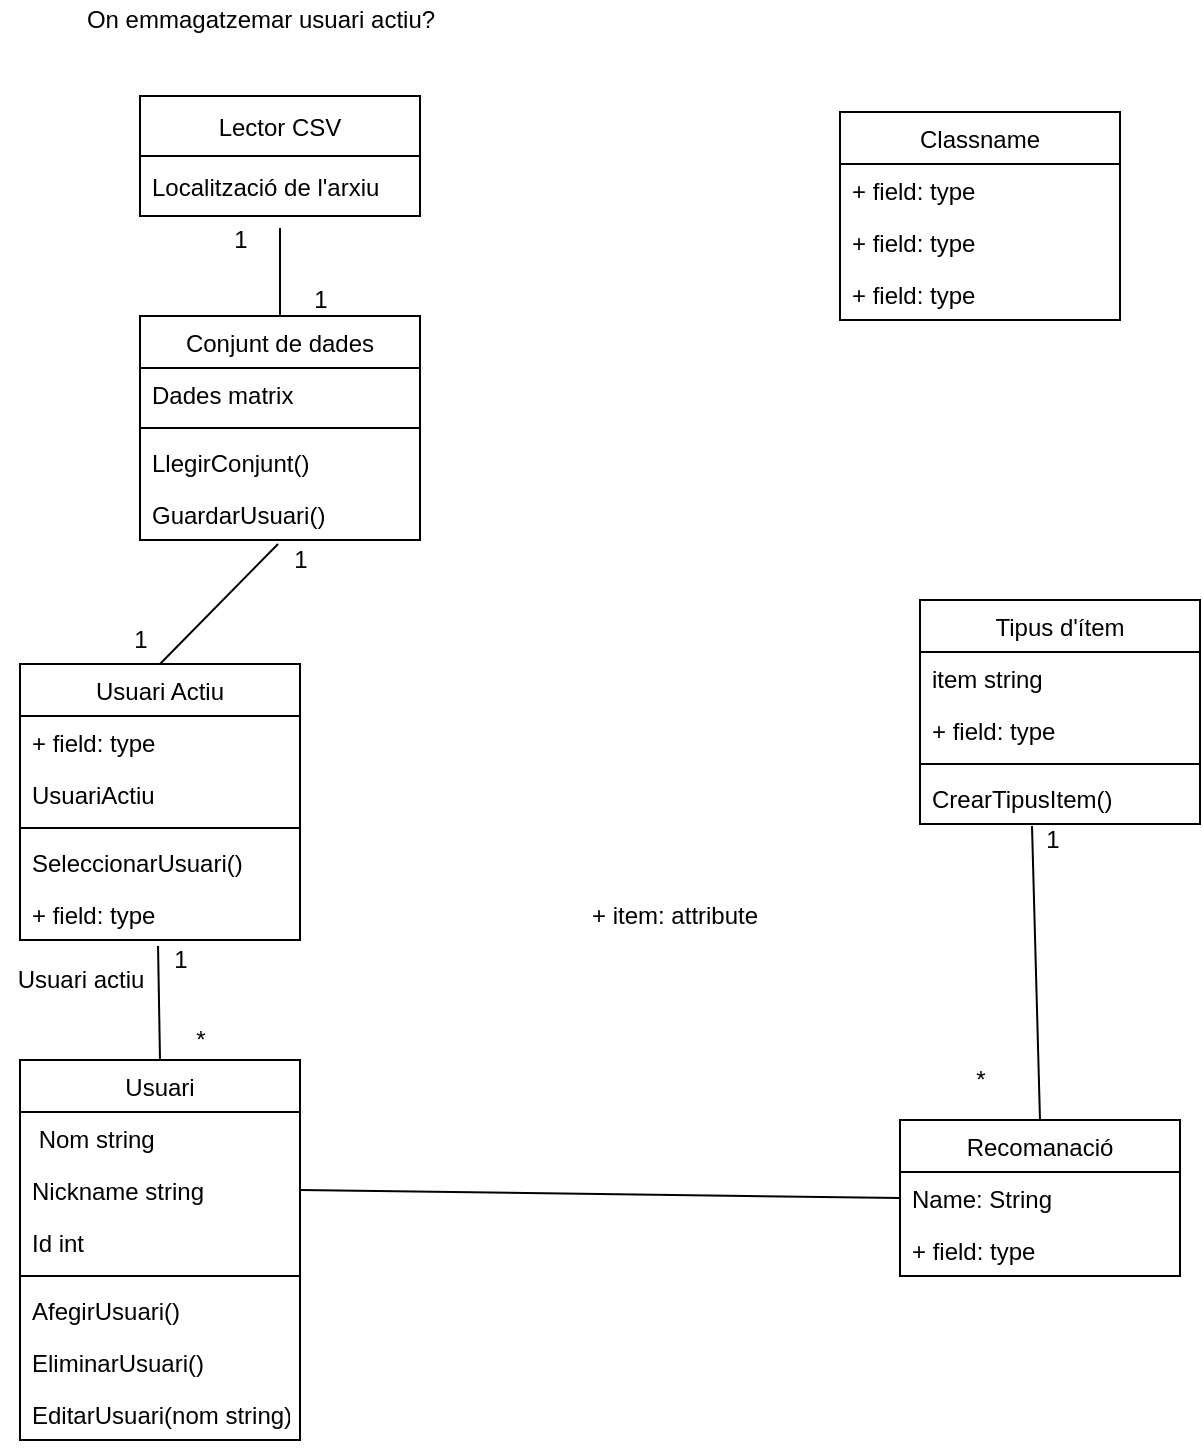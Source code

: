 <mxfile version="15.5.1" type="google"><diagram id="ixxHdyGe0ETUKMBRseKs" name="Page-1"><mxGraphModel dx="1516" dy="776" grid="1" gridSize="10" guides="1" tooltips="1" connect="1" arrows="1" fold="1" page="1" pageScale="1" pageWidth="827" pageHeight="1169" math="0" shadow="0"><root><mxCell id="0"/><mxCell id="1" parent="0"/><mxCell id="oLJbCYHqdHpC6FpuydZZ-7" value="Lector CSV" style="swimlane;fontStyle=0;childLayout=stackLayout;horizontal=1;startSize=30;horizontalStack=0;resizeParent=1;resizeParentMax=0;resizeLast=0;collapsible=1;marginBottom=0;" vertex="1" parent="1"><mxGeometry x="50" y="118" width="140" height="60" as="geometry"/></mxCell><mxCell id="oLJbCYHqdHpC6FpuydZZ-8" value="Localització de l'arxiu" style="text;strokeColor=none;fillColor=none;align=left;verticalAlign=middle;spacingLeft=4;spacingRight=4;overflow=hidden;points=[[0,0.5],[1,0.5]];portConstraint=eastwest;rotatable=0;" vertex="1" parent="oLJbCYHqdHpC6FpuydZZ-7"><mxGeometry y="30" width="140" height="30" as="geometry"/></mxCell><mxCell id="oLJbCYHqdHpC6FpuydZZ-11" value="Conjunt de dades" style="swimlane;fontStyle=0;childLayout=stackLayout;horizontal=1;startSize=26;fillColor=none;horizontalStack=0;resizeParent=1;resizeParentMax=0;resizeLast=0;collapsible=1;marginBottom=0;verticalAlign=top;" vertex="1" parent="1"><mxGeometry x="50" y="228" width="140" height="112" as="geometry"/></mxCell><mxCell id="oLJbCYHqdHpC6FpuydZZ-12" value="Dades matrix" style="text;strokeColor=none;fillColor=none;align=left;verticalAlign=top;spacingLeft=4;spacingRight=4;overflow=hidden;rotatable=0;points=[[0,0.5],[1,0.5]];portConstraint=eastwest;" vertex="1" parent="oLJbCYHqdHpC6FpuydZZ-11"><mxGeometry y="26" width="140" height="26" as="geometry"/></mxCell><mxCell id="oLJbCYHqdHpC6FpuydZZ-31" value="" style="line;strokeWidth=1;fillColor=none;align=left;verticalAlign=middle;spacingTop=-1;spacingLeft=3;spacingRight=3;rotatable=0;labelPosition=right;points=[];portConstraint=eastwest;" vertex="1" parent="oLJbCYHqdHpC6FpuydZZ-11"><mxGeometry y="52" width="140" height="8" as="geometry"/></mxCell><mxCell id="oLJbCYHqdHpC6FpuydZZ-44" value="LlegirConjunt()" style="text;strokeColor=none;fillColor=none;align=left;verticalAlign=top;spacingLeft=4;spacingRight=4;overflow=hidden;rotatable=0;points=[[0,0.5],[1,0.5]];portConstraint=eastwest;" vertex="1" parent="oLJbCYHqdHpC6FpuydZZ-11"><mxGeometry y="60" width="140" height="26" as="geometry"/></mxCell><mxCell id="oLJbCYHqdHpC6FpuydZZ-52" value="GuardarUsuari()" style="text;strokeColor=none;fillColor=none;align=left;verticalAlign=top;spacingLeft=4;spacingRight=4;overflow=hidden;rotatable=0;points=[[0,0.5],[1,0.5]];portConstraint=eastwest;" vertex="1" parent="oLJbCYHqdHpC6FpuydZZ-11"><mxGeometry y="86" width="140" height="26" as="geometry"/></mxCell><mxCell id="oLJbCYHqdHpC6FpuydZZ-19" value="Usuari" style="swimlane;fontStyle=0;childLayout=stackLayout;horizontal=1;startSize=26;fillColor=none;horizontalStack=0;resizeParent=1;resizeParentMax=0;resizeLast=0;collapsible=1;marginBottom=0;verticalAlign=top;" vertex="1" parent="1"><mxGeometry x="-10" y="600" width="140" height="190" as="geometry"/></mxCell><mxCell id="oLJbCYHqdHpC6FpuydZZ-20" value=" Nom string" style="text;strokeColor=none;fillColor=none;align=left;verticalAlign=top;spacingLeft=4;spacingRight=4;overflow=hidden;rotatable=0;points=[[0,0.5],[1,0.5]];portConstraint=eastwest;" vertex="1" parent="oLJbCYHqdHpC6FpuydZZ-19"><mxGeometry y="26" width="140" height="26" as="geometry"/></mxCell><mxCell id="oLJbCYHqdHpC6FpuydZZ-21" value="Nickname string" style="text;strokeColor=none;fillColor=none;align=left;verticalAlign=top;spacingLeft=4;spacingRight=4;overflow=hidden;rotatable=0;points=[[0,0.5],[1,0.5]];portConstraint=eastwest;" vertex="1" parent="oLJbCYHqdHpC6FpuydZZ-19"><mxGeometry y="52" width="140" height="26" as="geometry"/></mxCell><mxCell id="oLJbCYHqdHpC6FpuydZZ-22" value="Id int" style="text;strokeColor=none;fillColor=none;align=left;verticalAlign=top;spacingLeft=4;spacingRight=4;overflow=hidden;rotatable=0;points=[[0,0.5],[1,0.5]];portConstraint=eastwest;" vertex="1" parent="oLJbCYHqdHpC6FpuydZZ-19"><mxGeometry y="78" width="140" height="26" as="geometry"/></mxCell><mxCell id="oLJbCYHqdHpC6FpuydZZ-45" value="" style="line;strokeWidth=1;fillColor=none;align=left;verticalAlign=middle;spacingTop=-1;spacingLeft=3;spacingRight=3;rotatable=0;labelPosition=right;points=[];portConstraint=eastwest;" vertex="1" parent="oLJbCYHqdHpC6FpuydZZ-19"><mxGeometry y="104" width="140" height="8" as="geometry"/></mxCell><mxCell id="oLJbCYHqdHpC6FpuydZZ-46" value="AfegirUsuari()&#10;" style="text;strokeColor=none;fillColor=none;align=left;verticalAlign=top;spacingLeft=4;spacingRight=4;overflow=hidden;rotatable=0;points=[[0,0.5],[1,0.5]];portConstraint=eastwest;" vertex="1" parent="oLJbCYHqdHpC6FpuydZZ-19"><mxGeometry y="112" width="140" height="26" as="geometry"/></mxCell><mxCell id="oLJbCYHqdHpC6FpuydZZ-47" value="EliminarUsuari()" style="text;strokeColor=none;fillColor=none;align=left;verticalAlign=top;spacingLeft=4;spacingRight=4;overflow=hidden;rotatable=0;points=[[0,0.5],[1,0.5]];portConstraint=eastwest;" vertex="1" parent="oLJbCYHqdHpC6FpuydZZ-19"><mxGeometry y="138" width="140" height="26" as="geometry"/></mxCell><mxCell id="oLJbCYHqdHpC6FpuydZZ-48" value="EditarUsuari(nom string)" style="text;strokeColor=none;fillColor=none;align=left;verticalAlign=top;spacingLeft=4;spacingRight=4;overflow=hidden;rotatable=0;points=[[0,0.5],[1,0.5]];portConstraint=eastwest;" vertex="1" parent="oLJbCYHqdHpC6FpuydZZ-19"><mxGeometry y="164" width="140" height="26" as="geometry"/></mxCell><mxCell id="oLJbCYHqdHpC6FpuydZZ-23" value="Classname" style="swimlane;fontStyle=0;childLayout=stackLayout;horizontal=1;startSize=26;fillColor=none;horizontalStack=0;resizeParent=1;resizeParentMax=0;resizeLast=0;collapsible=1;marginBottom=0;verticalAlign=top;" vertex="1" parent="1"><mxGeometry x="400" y="126" width="140" height="104" as="geometry"/></mxCell><mxCell id="oLJbCYHqdHpC6FpuydZZ-24" value="+ field: type" style="text;strokeColor=none;fillColor=none;align=left;verticalAlign=top;spacingLeft=4;spacingRight=4;overflow=hidden;rotatable=0;points=[[0,0.5],[1,0.5]];portConstraint=eastwest;" vertex="1" parent="oLJbCYHqdHpC6FpuydZZ-23"><mxGeometry y="26" width="140" height="26" as="geometry"/></mxCell><mxCell id="oLJbCYHqdHpC6FpuydZZ-25" value="+ field: type" style="text;strokeColor=none;fillColor=none;align=left;verticalAlign=top;spacingLeft=4;spacingRight=4;overflow=hidden;rotatable=0;points=[[0,0.5],[1,0.5]];portConstraint=eastwest;" vertex="1" parent="oLJbCYHqdHpC6FpuydZZ-23"><mxGeometry y="52" width="140" height="26" as="geometry"/></mxCell><mxCell id="oLJbCYHqdHpC6FpuydZZ-26" value="+ field: type" style="text;strokeColor=none;fillColor=none;align=left;verticalAlign=top;spacingLeft=4;spacingRight=4;overflow=hidden;rotatable=0;points=[[0,0.5],[1,0.5]];portConstraint=eastwest;" vertex="1" parent="oLJbCYHqdHpC6FpuydZZ-23"><mxGeometry y="78" width="140" height="26" as="geometry"/></mxCell><mxCell id="oLJbCYHqdHpC6FpuydZZ-27" value="Tipus d'ítem" style="swimlane;fontStyle=0;childLayout=stackLayout;horizontal=1;startSize=26;fillColor=none;horizontalStack=0;resizeParent=1;resizeParentMax=0;resizeLast=0;collapsible=1;marginBottom=0;verticalAlign=top;" vertex="1" parent="1"><mxGeometry x="440" y="370" width="140" height="112" as="geometry"/></mxCell><mxCell id="oLJbCYHqdHpC6FpuydZZ-28" value="item string" style="text;strokeColor=none;fillColor=none;align=left;verticalAlign=top;spacingLeft=4;spacingRight=4;overflow=hidden;rotatable=0;points=[[0,0.5],[1,0.5]];portConstraint=eastwest;" vertex="1" parent="oLJbCYHqdHpC6FpuydZZ-27"><mxGeometry y="26" width="140" height="26" as="geometry"/></mxCell><mxCell id="oLJbCYHqdHpC6FpuydZZ-29" value="+ field: type" style="text;strokeColor=none;fillColor=none;align=left;verticalAlign=top;spacingLeft=4;spacingRight=4;overflow=hidden;rotatable=0;points=[[0,0.5],[1,0.5]];portConstraint=eastwest;" vertex="1" parent="oLJbCYHqdHpC6FpuydZZ-27"><mxGeometry y="52" width="140" height="26" as="geometry"/></mxCell><mxCell id="oLJbCYHqdHpC6FpuydZZ-67" value="" style="line;strokeWidth=1;fillColor=none;align=left;verticalAlign=middle;spacingTop=-1;spacingLeft=3;spacingRight=3;rotatable=0;labelPosition=right;points=[];portConstraint=eastwest;" vertex="1" parent="oLJbCYHqdHpC6FpuydZZ-27"><mxGeometry y="78" width="140" height="8" as="geometry"/></mxCell><mxCell id="oLJbCYHqdHpC6FpuydZZ-30" value="CrearTipusItem()" style="text;strokeColor=none;fillColor=none;align=left;verticalAlign=top;spacingLeft=4;spacingRight=4;overflow=hidden;rotatable=0;points=[[0,0.5],[1,0.5]];portConstraint=eastwest;" vertex="1" parent="oLJbCYHqdHpC6FpuydZZ-27"><mxGeometry y="86" width="140" height="26" as="geometry"/></mxCell><mxCell id="oLJbCYHqdHpC6FpuydZZ-32" value="Recomanació" style="swimlane;fontStyle=0;childLayout=stackLayout;horizontal=1;startSize=26;fillColor=none;horizontalStack=0;resizeParent=1;resizeParentMax=0;resizeLast=0;collapsible=1;marginBottom=0;verticalAlign=top;" vertex="1" parent="1"><mxGeometry x="430" y="630" width="140" height="78" as="geometry"/></mxCell><mxCell id="oLJbCYHqdHpC6FpuydZZ-34" value="Name: String" style="text;strokeColor=none;fillColor=none;align=left;verticalAlign=top;spacingLeft=4;spacingRight=4;overflow=hidden;rotatable=0;points=[[0,0.5],[1,0.5]];portConstraint=eastwest;" vertex="1" parent="oLJbCYHqdHpC6FpuydZZ-32"><mxGeometry y="26" width="140" height="26" as="geometry"/></mxCell><mxCell id="oLJbCYHqdHpC6FpuydZZ-35" value="+ field: type" style="text;strokeColor=none;fillColor=none;align=left;verticalAlign=top;spacingLeft=4;spacingRight=4;overflow=hidden;rotatable=0;points=[[0,0.5],[1,0.5]];portConstraint=eastwest;" vertex="1" parent="oLJbCYHqdHpC6FpuydZZ-32"><mxGeometry y="52" width="140" height="26" as="geometry"/></mxCell><mxCell id="oLJbCYHqdHpC6FpuydZZ-37" value="" style="endArrow=none;html=1;rounded=0;exitX=1;exitY=0.5;exitDx=0;exitDy=0;entryX=0;entryY=0.5;entryDx=0;entryDy=0;" edge="1" parent="1" source="oLJbCYHqdHpC6FpuydZZ-21" target="oLJbCYHqdHpC6FpuydZZ-34"><mxGeometry width="50" height="50" relative="1" as="geometry"><mxPoint x="-10" y="370" as="sourcePoint"/><mxPoint x="240" y="550" as="targetPoint"/></mxGeometry></mxCell><mxCell id="oLJbCYHqdHpC6FpuydZZ-38" value="" style="endArrow=none;html=1;rounded=0;exitX=0.5;exitY=0;exitDx=0;exitDy=0;entryX=0.4;entryY=1.038;entryDx=0;entryDy=0;entryPerimeter=0;" edge="1" parent="1" source="oLJbCYHqdHpC6FpuydZZ-32" target="oLJbCYHqdHpC6FpuydZZ-30"><mxGeometry width="50" height="50" relative="1" as="geometry"><mxPoint x="520" y="370" as="sourcePoint"/><mxPoint x="570" y="320" as="targetPoint"/></mxGeometry></mxCell><mxCell id="oLJbCYHqdHpC6FpuydZZ-40" value="*" style="text;html=1;align=center;verticalAlign=middle;resizable=0;points=[];autosize=1;strokeColor=none;fillColor=none;" vertex="1" parent="1"><mxGeometry x="460" y="600" width="20" height="20" as="geometry"/></mxCell><mxCell id="oLJbCYHqdHpC6FpuydZZ-41" value="1" style="text;html=1;align=center;verticalAlign=middle;resizable=0;points=[];autosize=1;strokeColor=none;fillColor=none;" vertex="1" parent="1"><mxGeometry x="496" y="480" width="20" height="20" as="geometry"/></mxCell><mxCell id="oLJbCYHqdHpC6FpuydZZ-43" value="" style="endArrow=none;html=1;rounded=0;entryX=0.5;entryY=1.2;entryDx=0;entryDy=0;entryPerimeter=0;exitX=0.5;exitY=0;exitDx=0;exitDy=0;" edge="1" parent="1" source="oLJbCYHqdHpC6FpuydZZ-11" target="oLJbCYHqdHpC6FpuydZZ-8"><mxGeometry width="50" height="50" relative="1" as="geometry"><mxPoint x="190" y="258" as="sourcePoint"/><mxPoint x="240" y="208" as="targetPoint"/></mxGeometry></mxCell><mxCell id="oLJbCYHqdHpC6FpuydZZ-49" value="On emmagatzemar usuari actiu?" style="text;html=1;align=center;verticalAlign=middle;resizable=0;points=[];autosize=1;strokeColor=none;fillColor=none;" vertex="1" parent="1"><mxGeometry x="15" y="70" width="190" height="20" as="geometry"/></mxCell><mxCell id="oLJbCYHqdHpC6FpuydZZ-53" value="" style="endArrow=none;html=1;rounded=0;exitX=0.5;exitY=0;exitDx=0;exitDy=0;entryX=0.493;entryY=1.115;entryDx=0;entryDy=0;entryPerimeter=0;" edge="1" parent="1" source="oLJbCYHqdHpC6FpuydZZ-19" target="oLJbCYHqdHpC6FpuydZZ-60"><mxGeometry width="50" height="50" relative="1" as="geometry"><mxPoint x="220" y="560" as="sourcePoint"/><mxPoint x="270" y="510" as="targetPoint"/></mxGeometry></mxCell><mxCell id="oLJbCYHqdHpC6FpuydZZ-54" value="*" style="text;html=1;align=center;verticalAlign=middle;resizable=0;points=[];autosize=1;strokeColor=none;fillColor=none;" vertex="1" parent="1"><mxGeometry x="70" y="580" width="20" height="20" as="geometry"/></mxCell><mxCell id="oLJbCYHqdHpC6FpuydZZ-55" value="Usuari actiu" style="text;html=1;align=center;verticalAlign=middle;resizable=0;points=[];autosize=1;strokeColor=none;fillColor=none;" vertex="1" parent="1"><mxGeometry x="-20" y="550" width="80" height="20" as="geometry"/></mxCell><mxCell id="oLJbCYHqdHpC6FpuydZZ-56" value="1" style="text;html=1;align=center;verticalAlign=middle;resizable=0;points=[];autosize=1;strokeColor=none;fillColor=none;" vertex="1" parent="1"><mxGeometry x="60" y="540" width="20" height="20" as="geometry"/></mxCell><mxCell id="oLJbCYHqdHpC6FpuydZZ-57" value="Usuari Actiu" style="swimlane;fontStyle=0;childLayout=stackLayout;horizontal=1;startSize=26;fillColor=none;horizontalStack=0;resizeParent=1;resizeParentMax=0;resizeLast=0;collapsible=1;marginBottom=0;verticalAlign=top;" vertex="1" parent="1"><mxGeometry x="-10" y="402" width="140" height="138" as="geometry"/></mxCell><mxCell id="oLJbCYHqdHpC6FpuydZZ-58" value="+ field: type" style="text;strokeColor=none;fillColor=none;align=left;verticalAlign=top;spacingLeft=4;spacingRight=4;overflow=hidden;rotatable=0;points=[[0,0.5],[1,0.5]];portConstraint=eastwest;" vertex="1" parent="oLJbCYHqdHpC6FpuydZZ-57"><mxGeometry y="26" width="140" height="26" as="geometry"/></mxCell><mxCell id="oLJbCYHqdHpC6FpuydZZ-50" value="UsuariActiu" style="text;strokeColor=none;fillColor=none;align=left;verticalAlign=top;spacingLeft=4;spacingRight=4;overflow=hidden;rotatable=0;points=[[0,0.5],[1,0.5]];portConstraint=eastwest;" vertex="1" parent="oLJbCYHqdHpC6FpuydZZ-57"><mxGeometry y="52" width="140" height="26" as="geometry"/></mxCell><mxCell id="oLJbCYHqdHpC6FpuydZZ-62" value="" style="line;strokeWidth=1;fillColor=none;align=left;verticalAlign=middle;spacingTop=-1;spacingLeft=3;spacingRight=3;rotatable=0;labelPosition=right;points=[];portConstraint=eastwest;" vertex="1" parent="oLJbCYHqdHpC6FpuydZZ-57"><mxGeometry y="78" width="140" height="8" as="geometry"/></mxCell><mxCell id="oLJbCYHqdHpC6FpuydZZ-51" value="SeleccionarUsuari()" style="text;strokeColor=none;fillColor=none;align=left;verticalAlign=top;spacingLeft=4;spacingRight=4;overflow=hidden;rotatable=0;points=[[0,0.5],[1,0.5]];portConstraint=eastwest;" vertex="1" parent="oLJbCYHqdHpC6FpuydZZ-57"><mxGeometry y="86" width="140" height="26" as="geometry"/></mxCell><mxCell id="oLJbCYHqdHpC6FpuydZZ-60" value="+ field: type" style="text;strokeColor=none;fillColor=none;align=left;verticalAlign=top;spacingLeft=4;spacingRight=4;overflow=hidden;rotatable=0;points=[[0,0.5],[1,0.5]];portConstraint=eastwest;" vertex="1" parent="oLJbCYHqdHpC6FpuydZZ-57"><mxGeometry y="112" width="140" height="26" as="geometry"/></mxCell><mxCell id="oLJbCYHqdHpC6FpuydZZ-63" value="" style="endArrow=none;html=1;rounded=0;entryX=0.493;entryY=1.077;entryDx=0;entryDy=0;entryPerimeter=0;exitX=0.5;exitY=0;exitDx=0;exitDy=0;" edge="1" parent="1" source="oLJbCYHqdHpC6FpuydZZ-57" target="oLJbCYHqdHpC6FpuydZZ-52"><mxGeometry width="50" height="50" relative="1" as="geometry"><mxPoint x="280" y="470" as="sourcePoint"/><mxPoint x="330" y="420" as="targetPoint"/></mxGeometry></mxCell><mxCell id="oLJbCYHqdHpC6FpuydZZ-64" value="1" style="text;html=1;align=center;verticalAlign=middle;resizable=0;points=[];autosize=1;strokeColor=none;fillColor=none;" vertex="1" parent="1"><mxGeometry x="120" y="340" width="20" height="20" as="geometry"/></mxCell><mxCell id="oLJbCYHqdHpC6FpuydZZ-65" value="1" style="text;html=1;align=center;verticalAlign=middle;resizable=0;points=[];autosize=1;strokeColor=none;fillColor=none;" vertex="1" parent="1"><mxGeometry x="40" y="380" width="20" height="20" as="geometry"/></mxCell><mxCell id="oLJbCYHqdHpC6FpuydZZ-66" value="+ item: attribute" style="text;strokeColor=none;fillColor=none;align=left;verticalAlign=top;spacingLeft=4;spacingRight=4;overflow=hidden;rotatable=0;points=[[0,0.5],[1,0.5]];portConstraint=eastwest;" vertex="1" parent="1"><mxGeometry x="270" y="514" width="100" height="26" as="geometry"/></mxCell><mxCell id="oLJbCYHqdHpC6FpuydZZ-68" value="1" style="text;html=1;align=center;verticalAlign=middle;resizable=0;points=[];autosize=1;strokeColor=none;fillColor=none;" vertex="1" parent="1"><mxGeometry x="90" y="180" width="20" height="20" as="geometry"/></mxCell><mxCell id="oLJbCYHqdHpC6FpuydZZ-69" value="1" style="text;html=1;align=center;verticalAlign=middle;resizable=0;points=[];autosize=1;strokeColor=none;fillColor=none;" vertex="1" parent="1"><mxGeometry x="130" y="210" width="20" height="20" as="geometry"/></mxCell></root></mxGraphModel></diagram></mxfile>